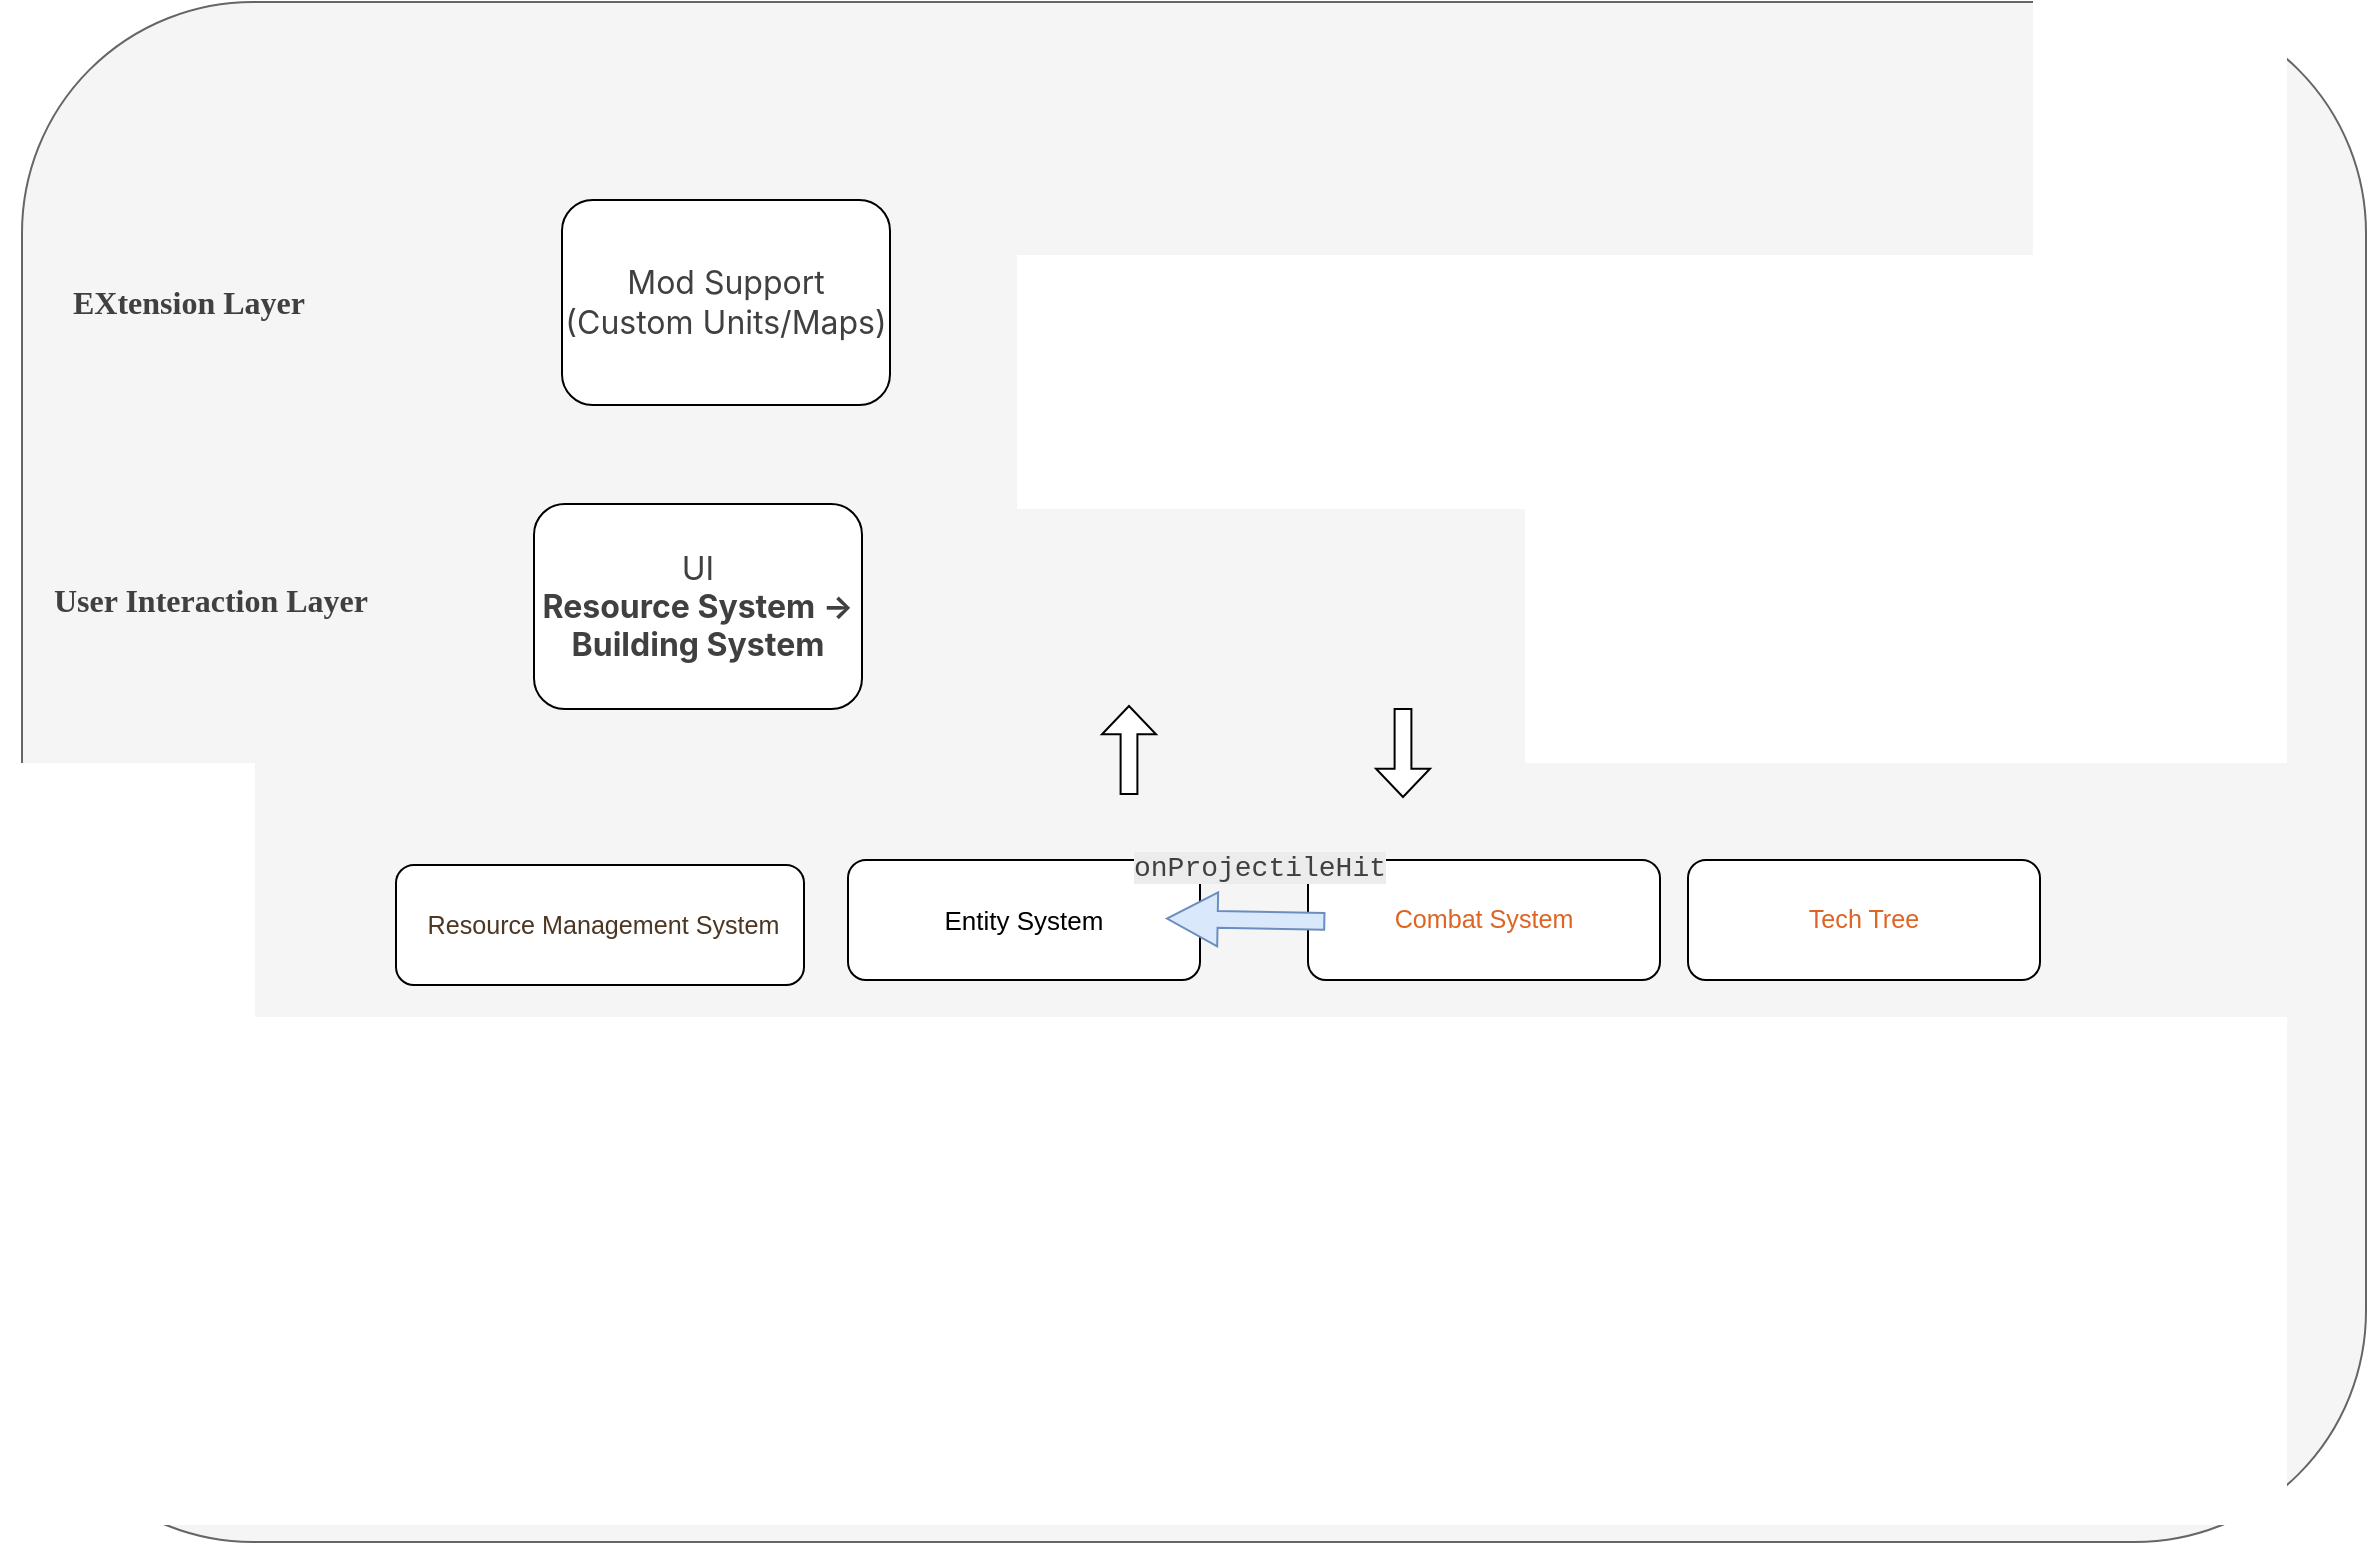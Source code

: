 <mxfile version="26.1.1">
  <diagram id="prtHgNgQTEPvFCAcTncT" name="Page-1">
    <mxGraphModel dx="1868" dy="1937" grid="1" gridSize="11" guides="1" tooltips="1" connect="1" arrows="1" fold="1" page="1" pageScale="1" pageWidth="827" pageHeight="1169" math="0" shadow="0">
      <root>
        <mxCell id="0" />
        <mxCell id="1" parent="0" />
        <mxCell id="HweDepV7xHmYjB-6LVF_-79" value="" style="rounded=1;whiteSpace=wrap;html=1;fillColor=#f5f5f5;strokeColor=#666666;fontColor=#333333;" parent="1" vertex="1">
          <mxGeometry x="-6" y="-154" width="1172" height="770" as="geometry" />
        </mxCell>
        <mxCell id="HweDepV7xHmYjB-6LVF_-11" value="&lt;p style=&quot;font-weight: var(--ds-font-weight-strong); font-size: 16.002px; line-height: var(--ds-md-line-height); margin: calc(var(--ds-md-zoom)*16px)0 calc(var(--ds-md-zoom)*12px)0; color: light-dark(rgb(64, 64, 64), rgb(182, 182, 182)); text-align: start; text-wrap-mode: wrap;&quot;&gt;&lt;strong style=&quot;line-height: 160%;&quot;&gt;User Interaction Layer&lt;/strong&gt;&lt;/p&gt;" style="text;html=1;align=center;verticalAlign=middle;resizable=0;points=[];autosize=1;strokeColor=none;fillColor=none;fontFamily=Comic Sans MS;strokeWidth=3;" parent="1" vertex="1">
          <mxGeometry x="-16.5" y="122.5" width="209" height="44" as="geometry" />
        </mxCell>
        <mxCell id="HweDepV7xHmYjB-6LVF_-18" value="&lt;span style=&quot;color: rgb(64, 64, 64); font-family: Inter, system-ui, -apple-system, BlinkMacSystemFont, &amp;quot;Segoe UI&amp;quot;, Roboto, &amp;quot;Noto Sans&amp;quot;, Ubuntu, Cantarell, &amp;quot;Helvetica Neue&amp;quot;, Oxygen, &amp;quot;Open Sans&amp;quot;, sans-serif; font-size: 16.002px; text-align: left;&quot;&gt;&lt;span&gt;UI&lt;/span&gt;&lt;/span&gt;&lt;div&gt;&lt;span style=&quot;color: rgb(64, 64, 64); font-family: Inter, system-ui, -apple-system, BlinkMacSystemFont, &amp;quot;Segoe UI&amp;quot;, Roboto, &amp;quot;Noto Sans&amp;quot;, Ubuntu, Cantarell, &amp;quot;Helvetica Neue&amp;quot;, Oxygen, &amp;quot;Open Sans&amp;quot;, sans-serif; font-size: 16.002px; text-align: left;&quot;&gt;&lt;strong&gt;Resource System → Building System&lt;/strong&gt;&lt;/span&gt;&lt;/div&gt;" style="rounded=1;whiteSpace=wrap;html=1;fontStyle=0" parent="1" vertex="1">
          <mxGeometry x="250" y="97" width="164" height="102.5" as="geometry" />
        </mxCell>
        <mxCell id="HweDepV7xHmYjB-6LVF_-24" value="&lt;pre style=&quot;font-family: var(--ds-font-family-code); overflow: auto; padding: calc(var(--ds-md-zoom)*8px)calc(var(--ds-md-zoom)*12px); text-wrap-mode: wrap; word-break: break-all; text-align: left; margin-top: 0px !important; margin-bottom: 0px !important;&quot;&gt;&lt;font style=&quot;font-size: 13px;&quot;&gt;Entity System&lt;/font&gt;&lt;/pre&gt;" style="rounded=1;whiteSpace=wrap;html=1;" parent="1" vertex="1">
          <mxGeometry x="407" y="275" width="176" height="60" as="geometry" />
        </mxCell>
        <mxCell id="HweDepV7xHmYjB-6LVF_-51" value="&lt;pre style=&quot;font-family: var(--ds-font-family-code); overflow: auto; padding: calc(var(--ds-md-zoom)*8px)calc(var(--ds-md-zoom)*12px); text-wrap-mode: wrap; word-break: break-all; text-align: left; margin-top: 0px !important; margin-bottom: 0px !important;&quot;&gt;&lt;pre style=&quot;font-family: var(--ds-font-family-code); overflow: auto; padding: calc(var(--ds-md-zoom)*8px)calc(var(--ds-md-zoom)*12px); text-wrap-mode: wrap; word-break: break-all; font-size: 12.573px; margin-top: 0px !important; margin-bottom: 0px !important;&quot;&gt;&lt;font style=&quot;color: light-dark(rgb(76, 54, 36), rgb(18, 18, 18));&quot;&gt; Resource Management System&lt;/font&gt;&lt;/pre&gt;&lt;/pre&gt;" style="rounded=1;whiteSpace=wrap;html=1;" parent="1" vertex="1">
          <mxGeometry x="181" y="277.5" width="204" height="60" as="geometry" />
        </mxCell>
        <mxCell id="HweDepV7xHmYjB-6LVF_-52" value="&lt;pre style=&quot;font-family: var(--ds-font-family-code); overflow: auto; padding: calc(var(--ds-md-zoom)*8px)calc(var(--ds-md-zoom)*12px); text-wrap-mode: wrap; word-break: break-all; text-align: left; margin-top: 0px !important; margin-bottom: 0px !important;&quot;&gt;&lt;pre style=&quot;font-family: var(--ds-font-family-code); overflow: auto; padding: calc(var(--ds-md-zoom)*8px)calc(var(--ds-md-zoom)*12px); text-wrap-mode: wrap; word-break: break-all; font-size: 12.573px; margin-top: 0px !important; margin-bottom: 0px !important;&quot;&gt;&lt;font style=&quot;color: light-dark(rgb(221, 100, 34), rgb(18, 18, 18));&quot;&gt;Combat System&lt;/font&gt;&lt;/pre&gt;&lt;/pre&gt;" style="rounded=1;whiteSpace=wrap;html=1;" parent="1" vertex="1">
          <mxGeometry x="637" y="275" width="176" height="60" as="geometry" />
        </mxCell>
        <mxCell id="HweDepV7xHmYjB-6LVF_-54" value="&lt;pre style=&quot;font-family: var(--ds-font-family-code); overflow: auto; padding: calc(var(--ds-md-zoom)*8px)calc(var(--ds-md-zoom)*12px); text-wrap-mode: wrap; word-break: break-all; text-align: left; margin-top: 0px !important; margin-bottom: 0px !important;&quot;&gt;&lt;pre style=&quot;font-family: var(--ds-font-family-code); overflow: auto; padding: calc(var(--ds-md-zoom)*8px)calc(var(--ds-md-zoom)*12px); text-wrap-mode: wrap; word-break: break-all; font-size: 12.573px; margin-top: 0px !important; margin-bottom: 0px !important;&quot;&gt;&lt;font color=&quot;#dd6422&quot;&gt;Tech Tree&lt;/font&gt;&lt;/pre&gt;&lt;/pre&gt;" style="rounded=1;whiteSpace=wrap;html=1;" parent="1" vertex="1">
          <mxGeometry x="827" y="275" width="176" height="60" as="geometry" />
        </mxCell>
        <mxCell id="HweDepV7xHmYjB-6LVF_-59" value="" style="shape=singleArrow;direction=north;whiteSpace=wrap;html=1;arrowWidth=0.311;arrowSize=0.322;" parent="1" vertex="1">
          <mxGeometry x="534" y="198" width="27" height="44" as="geometry" />
        </mxCell>
        <mxCell id="HweDepV7xHmYjB-6LVF_-61" value="" style="shape=singleArrow;direction=north;whiteSpace=wrap;html=1;arrowWidth=0.311;arrowSize=0.322;rotation=-180;" parent="1" vertex="1">
          <mxGeometry x="671" y="199.5" width="27" height="44" as="geometry" />
        </mxCell>
        <mxCell id="HweDepV7xHmYjB-6LVF_-70" value="" style="shape=singleArrow;direction=north;whiteSpace=wrap;html=1;arrowWidth=0.311;arrowSize=0.322;rotation=-89;fillColor=#dae8fc;strokeColor=#6c8ebf;" parent="1" vertex="1">
          <mxGeometry x="592.33" y="265.63" width="27" height="78.67" as="geometry" />
        </mxCell>
        <mxCell id="HweDepV7xHmYjB-6LVF_-71" value="&lt;span style=&quot;color: rgb(64, 64, 64); font-family: Menlo, &amp;quot;Roboto Mono&amp;quot;, &amp;quot;Courier New&amp;quot;, Courier, monospace, Inter, sans-serif; font-size: 14.002px; text-align: left; background-color: rgb(236, 236, 236);&quot;&gt;onProjectileHit&lt;/span&gt;" style="text;html=1;align=center;verticalAlign=middle;whiteSpace=wrap;rounded=0;" parent="1" vertex="1">
          <mxGeometry x="583" y="264" width="60" height="30" as="geometry" />
        </mxCell>
        <mxCell id="HweDepV7xHmYjB-6LVF_-72" value="&lt;span style=&quot;color: rgb(64, 64, 64); font-family: Inter, system-ui, -apple-system, BlinkMacSystemFont, &amp;quot;Segoe UI&amp;quot;, Roboto, &amp;quot;Noto Sans&amp;quot;, Ubuntu, Cantarell, &amp;quot;Helvetica Neue&amp;quot;, Oxygen, &amp;quot;Open Sans&amp;quot;, sans-serif; font-size: 16.002px; text-align: left;&quot;&gt;Mod Support (Custom Units/Maps)&lt;/span&gt;" style="rounded=1;whiteSpace=wrap;html=1;" parent="1" vertex="1">
          <mxGeometry x="264" y="-55" width="164" height="102.5" as="geometry" />
        </mxCell>
        <mxCell id="HweDepV7xHmYjB-6LVF_-76" value="&lt;p style=&quot;font-size: 16.002px; line-height: var(--ds-md-line-height); margin: calc(var(--ds-md-zoom)*16px)0 calc(var(--ds-md-zoom)*12px)0; color: light-dark(rgb(64, 64, 64), rgb(182, 182, 182)); text-align: start; text-wrap-mode: wrap;&quot;&gt;&lt;b&gt;EXtension Layer&lt;/b&gt;&lt;/p&gt;&lt;p style=&quot;font-size: 16.002px; line-height: var(--ds-md-line-height); margin: calc(var(--ds-md-zoom)*16px)0 calc(var(--ds-md-zoom)*12px)0; color: light-dark(rgb(64, 64, 64), rgb(182, 182, 182)); text-align: start; text-wrap-mode: wrap;&quot;&gt;&lt;b&gt;&lt;br&gt;&lt;/b&gt;&lt;/p&gt;" style="text;html=1;align=center;verticalAlign=middle;resizable=0;points=[];autosize=1;strokeColor=none;fillColor=none;fontFamily=Comic Sans MS;strokeWidth=3;" parent="1" vertex="1">
          <mxGeometry y="-22" width="154" height="55" as="geometry" />
        </mxCell>
      </root>
    </mxGraphModel>
  </diagram>
</mxfile>
